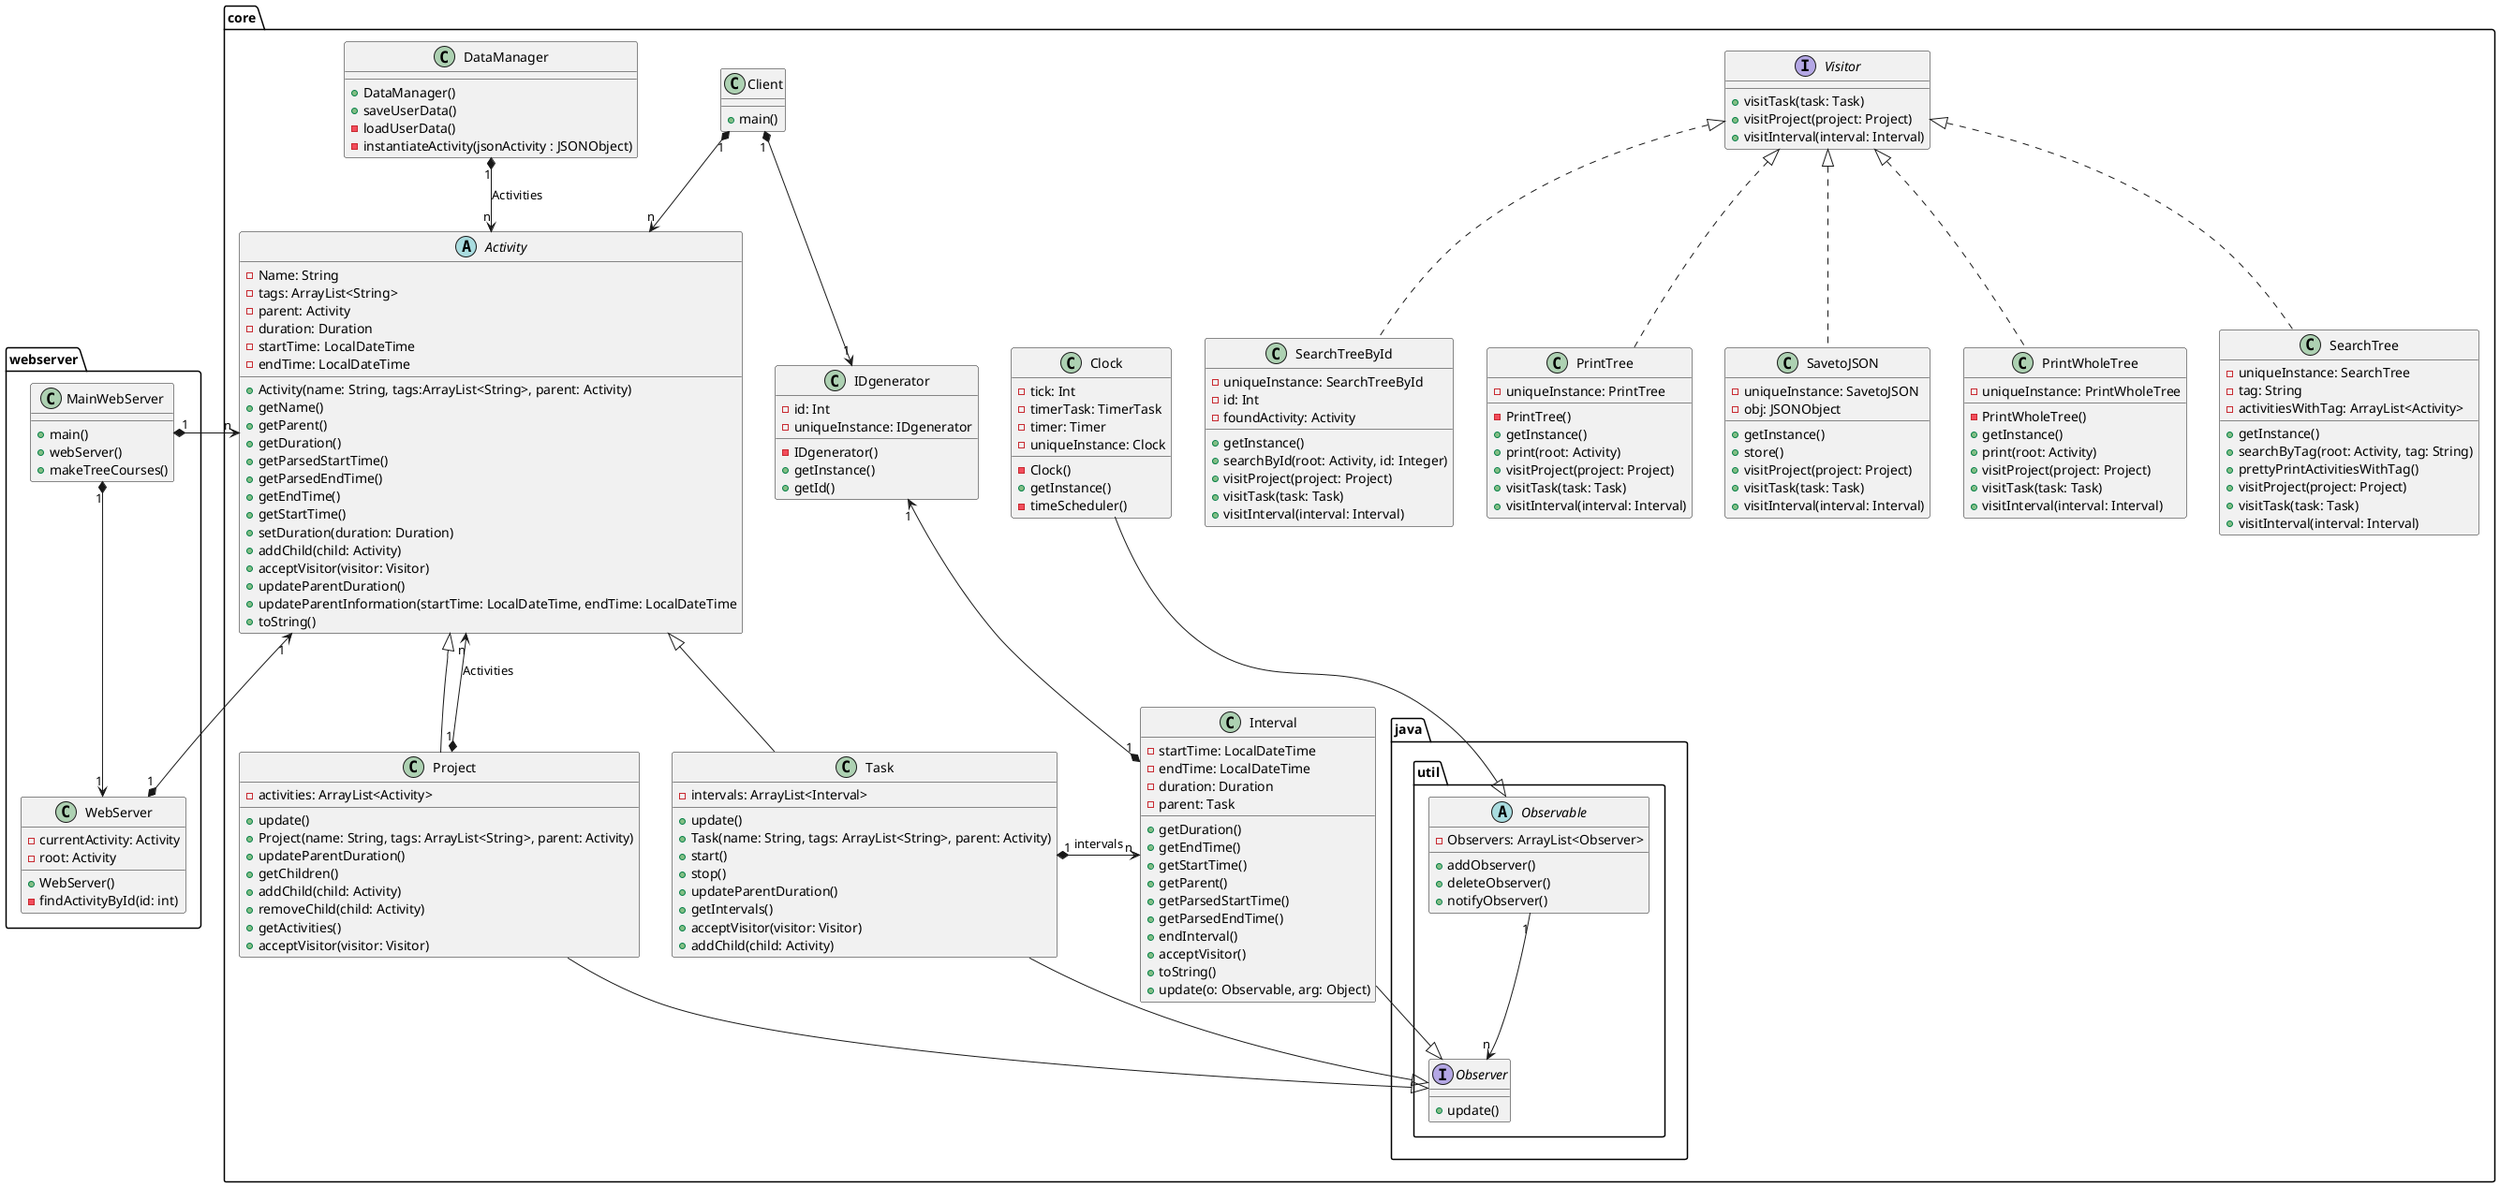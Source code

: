 @startuml 

package core <<Folder>> {
abstract class Activity {
- Name: String
- tags: ArrayList<String>
- parent: Activity
- duration: Duration
- startTime: LocalDateTime
- endTime: LocalDateTime
+ Activity(name: String, tags:ArrayList<String>, parent: Activity)
+ getName()
+ getParent()
+ getDuration()
+ getParsedStartTime()
+ getParsedEndTime()
+ getEndTime()
+ getStartTime()
+ setDuration(duration: Duration)
+ addChild(child: Activity)
+ acceptVisitor(visitor: Visitor)
+ updateParentDuration()
+ updateParentInformation(startTime: LocalDateTime, endTime: LocalDateTime
+ toString()
}

class Project extends Activity {
+ update()
- activities: ArrayList<Activity>
+ Project(name: String, tags: ArrayList<String>, parent: Activity)
+ updateParentDuration()
+ getChildren()
+ addChild(child: Activity)
+ removeChild(child: Activity)
+ getActivities()
+ acceptVisitor(visitor: Visitor)
}

class Task extends Activity {
+ update()
- intervals: ArrayList<Interval>
+ Task(name: String, tags: ArrayList<String>, parent: Activity)
+ start()
+ stop()
+ updateParentDuration()
+ getIntervals()
+ acceptVisitor(visitor: Visitor)
+ addChild(child: Activity)
}

Interface Visitor{
+ visitTask(task: Task)
+ visitProject(project: Project)
+ visitInterval(interval: Interval)
}

class PrintTree {
- uniqueInstance: PrintTree
- PrintTree()
+ getInstance()
+ print(root: Activity)
+ visitProject(project: Project)
+ visitTask(task: Task)
+ visitInterval(interval: Interval)
}

class PrintWholeTree {
- uniqueInstance: PrintWholeTree
- PrintWholeTree()
+ getInstance()
+ print(root: Activity)
+ visitProject(project: Project)
+ visitTask(task: Task)
+ visitInterval(interval: Interval)
}

class SavetoJSON {
- uniqueInstance: SavetoJSON
- obj: JSONObject
+ getInstance()
+ store()
+ visitProject(project: Project)
+ visitTask(task: Task)
+ visitInterval(interval: Interval)
}

class SearchTree {
- uniqueInstance: SearchTree
- tag: String
- activitiesWithTag: ArrayList<Activity>
+ getInstance()
+ searchByTag(root: Activity, tag: String)
+ prettyPrintActivitiesWithTag()
+ visitProject(project: Project)
+ visitTask(task: Task)
+ visitInterval(interval: Interval)
}

class SearchTreeById {
- uniqueInstance: SearchTreeById
- id: Int
- foundActivity: Activity
+ getInstance()
+ searchById(root: Activity, id: Integer)
+ visitProject(project: Project)
+ visitTask(task: Task)
+ visitInterval(interval: Interval)
}

class Interval{
- startTime: LocalDateTime
- endTime: LocalDateTime
- duration: Duration
- parent: Task
+ getDuration()
+ getEndTime()
+ getStartTime()
+ getParent()
+ getParsedStartTime()
+ getParsedEndTime()
+ endInterval()
+ acceptVisitor()
+ toString()
+ update(o: Observable, arg: Object)
}

package java.util <<Folder>> {
    Interface Observer{
    + update()
    }

    abstract class Observable {
    - Observers: ArrayList<Observer>
    + addObserver()
    + deleteObserver()
    + notifyObserver()
    }
}

class Clock {
- tick: Int
- timerTask: TimerTask
- timer: Timer
- uniqueInstance: Clock
- Clock()
+ getInstance()
- timeScheduler()
}

class IDgenerator{
- id: Int
- uniqueInstance: IDgenerator
- IDgenerator()
+ getInstance()
+ getId()
}

class Client {
+ main()
}

class DataManager {
+ DataManager()
+ saveUserData()
- loadUserData()
- instantiateActivity(jsonActivity : JSONObject)
}
}

package webserver <<Folder>> {

class MainWebServer{
+ main()
+ webServer()
+ makeTreeCourses()
}

class WebServer{
- currentActivity: Activity
- root: Activity
+WebServer()
-findActivityById(id: int)

}

}
DataManager "1" *-down-> "n" Activity: Activities
Project "1" *-up-> "n" Activity: Activities
Client "1" *-down-> "n" Activity
Client "1" *-down-> "1" IDgenerator
Interval "1" *-up-> "1" IDgenerator

Task "1" *-left-> "n" Interval: intervals
Clock -down-|> Observable
Observable "1" -Down-> "n" Observer
Task -down-|> Observer
Project -down-|> Observer
Interval -down-|> Observer


Task -[hidden]right-> Project
PrintTree .up.|> Visitor
PrintWholeTree .up.|> Visitor
SavetoJSON .up.|> Visitor
SearchTreeById .up.|> Visitor

SearchTree .up.|> Visitor

MainWebServer "1" *-down-> "1" WebServer
WebServer "1" *-up-> "1" Activity
MainWebServer "1" *-down-> "n" Activity



@enduml